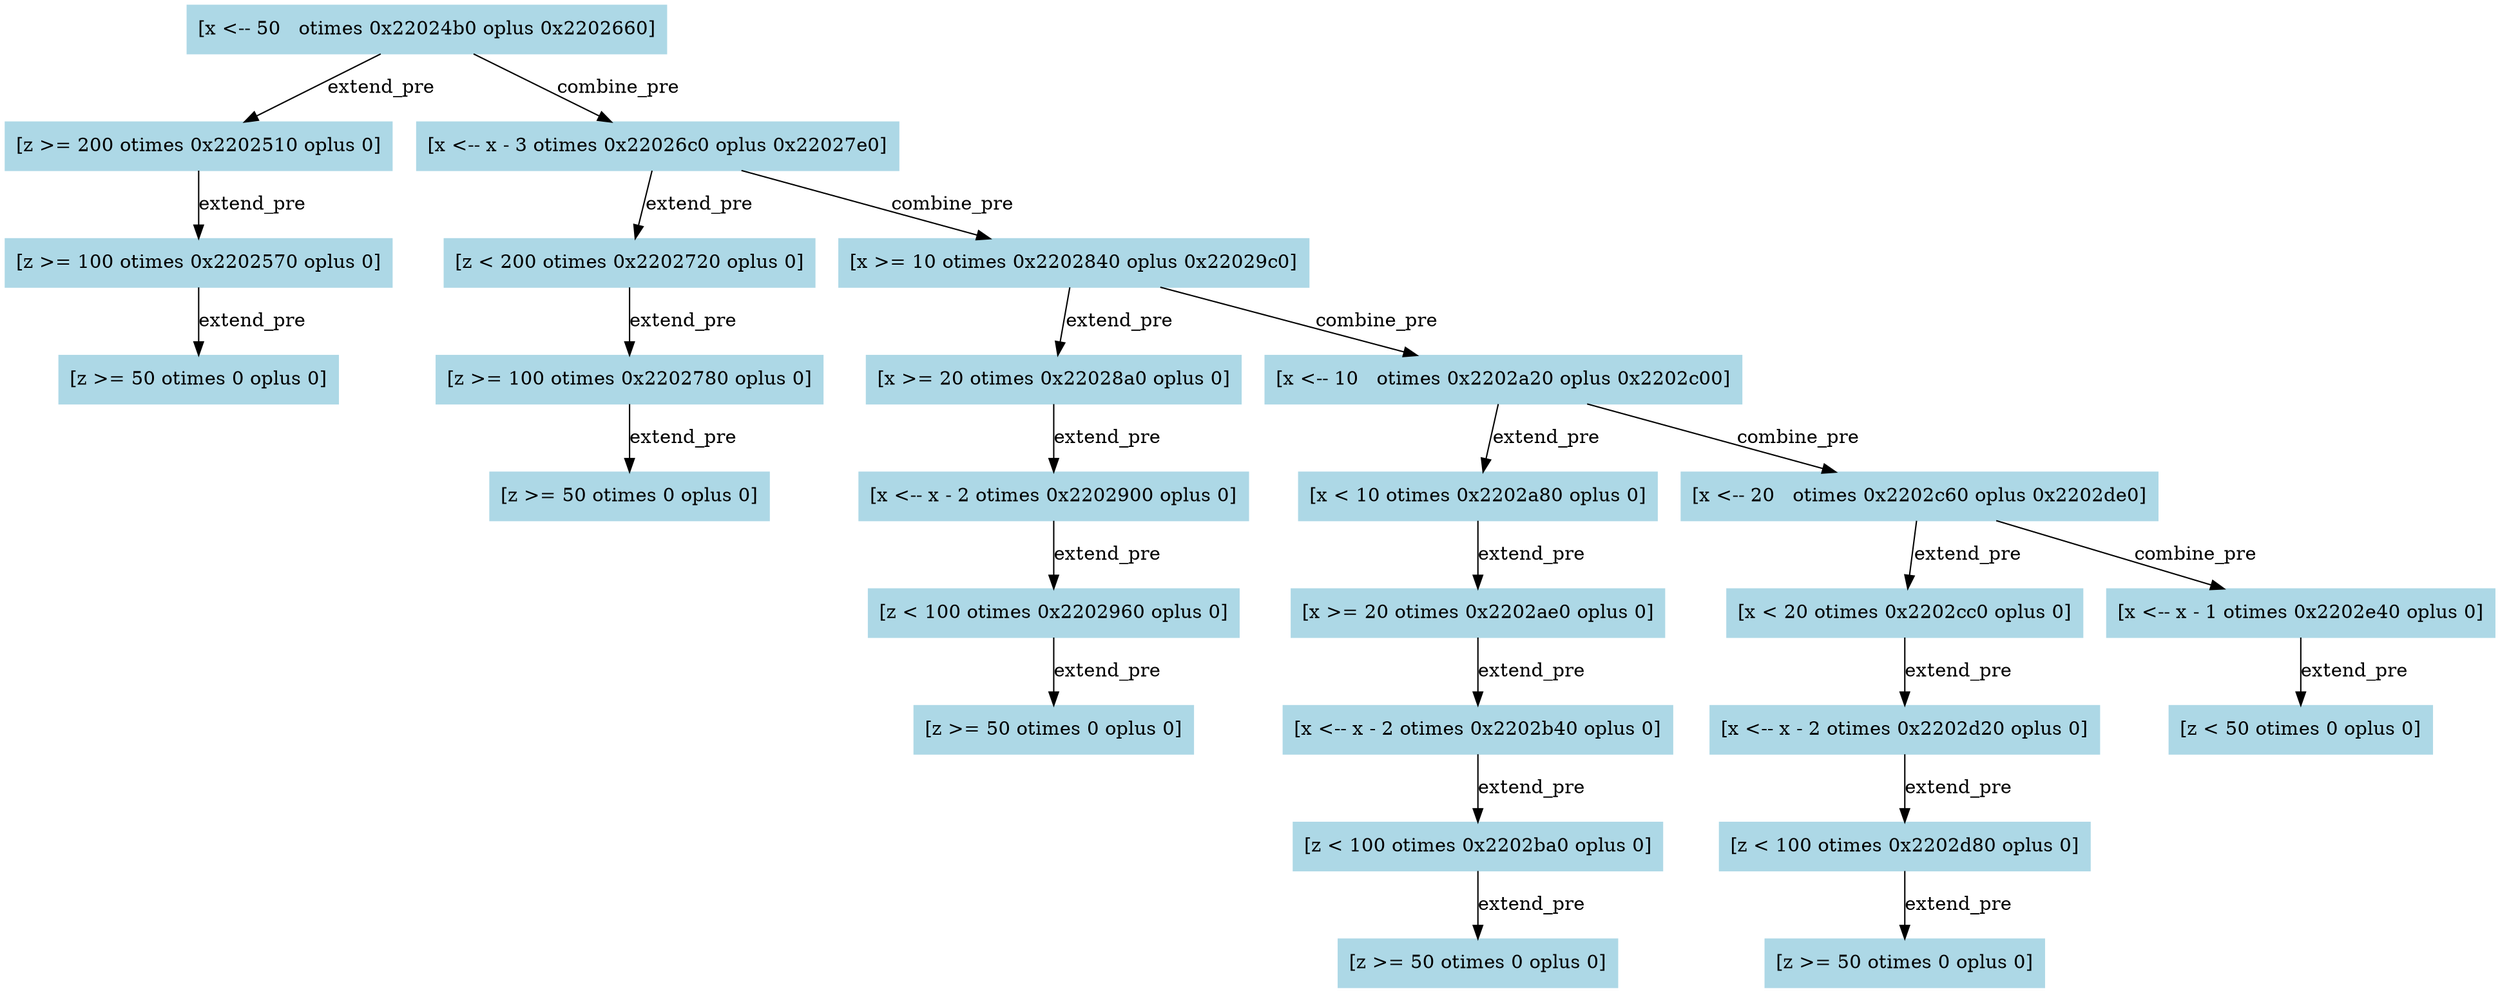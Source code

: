 digraph "[IF x <= y THEN]" {
"0x2202450" [label="[x <-- 50   otimes 0x22024b0 oplus 0x2202660]", color=lightblue,style=filled,shape=box]
"0x2202450" -> "0x22024b0" [label=extend_pre,color=black]
"0x22024b0" [label="[z >= 200 otimes 0x2202510 oplus 0]", color=lightblue,style=filled,shape=box]
"0x22024b0" -> "0x2202510" [label=extend_pre,color=black]
"0x2202510" [label="[z >= 100 otimes 0x2202570 oplus 0]", color=lightblue,style=filled,shape=box]
"0x2202510" -> "0x2202570" [label=extend_pre,color=black]
"0x2202570" [label="[z >= 50 otimes 0 oplus 0]", color=lightblue,style=filled,shape=box]
"0x2202450" -> "0x2202660" [label=combine_pre,color=black]
"0x2202660" [label="[x <-- x - 3 otimes 0x22026c0 oplus 0x22027e0]", color=lightblue,style=filled,shape=box]
"0x2202660" -> "0x22026c0" [label=extend_pre,color=black]
"0x22026c0" [label="[z < 200 otimes 0x2202720 oplus 0]", color=lightblue,style=filled,shape=box]
"0x22026c0" -> "0x2202720" [label=extend_pre,color=black]
"0x2202720" [label="[z >= 100 otimes 0x2202780 oplus 0]", color=lightblue,style=filled,shape=box]
"0x2202720" -> "0x2202780" [label=extend_pre,color=black]
"0x2202780" [label="[z >= 50 otimes 0 oplus 0]", color=lightblue,style=filled,shape=box]
"0x2202660" -> "0x22027e0" [label=combine_pre,color=black]
"0x22027e0" [label="[x >= 10 otimes 0x2202840 oplus 0x22029c0]", color=lightblue,style=filled,shape=box]
"0x22027e0" -> "0x2202840" [label=extend_pre,color=black]
"0x2202840" [label="[x >= 20 otimes 0x22028a0 oplus 0]", color=lightblue,style=filled,shape=box]
"0x2202840" -> "0x22028a0" [label=extend_pre,color=black]
"0x22028a0" [label="[x <-- x - 2 otimes 0x2202900 oplus 0]", color=lightblue,style=filled,shape=box]
"0x22028a0" -> "0x2202900" [label=extend_pre,color=black]
"0x2202900" [label="[z < 100 otimes 0x2202960 oplus 0]", color=lightblue,style=filled,shape=box]
"0x2202900" -> "0x2202960" [label=extend_pre,color=black]
"0x2202960" [label="[z >= 50 otimes 0 oplus 0]", color=lightblue,style=filled,shape=box]
"0x22027e0" -> "0x22029c0" [label=combine_pre,color=black]
"0x22029c0" [label="[x <-- 10   otimes 0x2202a20 oplus 0x2202c00]", color=lightblue,style=filled,shape=box]
"0x22029c0" -> "0x2202a20" [label=extend_pre,color=black]
"0x2202a20" [label="[x < 10 otimes 0x2202a80 oplus 0]", color=lightblue,style=filled,shape=box]
"0x2202a20" -> "0x2202a80" [label=extend_pre,color=black]
"0x2202a80" [label="[x >= 20 otimes 0x2202ae0 oplus 0]", color=lightblue,style=filled,shape=box]
"0x2202a80" -> "0x2202ae0" [label=extend_pre,color=black]
"0x2202ae0" [label="[x <-- x - 2 otimes 0x2202b40 oplus 0]", color=lightblue,style=filled,shape=box]
"0x2202ae0" -> "0x2202b40" [label=extend_pre,color=black]
"0x2202b40" [label="[z < 100 otimes 0x2202ba0 oplus 0]", color=lightblue,style=filled,shape=box]
"0x2202b40" -> "0x2202ba0" [label=extend_pre,color=black]
"0x2202ba0" [label="[z >= 50 otimes 0 oplus 0]", color=lightblue,style=filled,shape=box]
"0x22029c0" -> "0x2202c00" [label=combine_pre,color=black]
"0x2202c00" [label="[x <-- 20   otimes 0x2202c60 oplus 0x2202de0]", color=lightblue,style=filled,shape=box]
"0x2202c00" -> "0x2202c60" [label=extend_pre,color=black]
"0x2202c60" [label="[x < 20 otimes 0x2202cc0 oplus 0]", color=lightblue,style=filled,shape=box]
"0x2202c60" -> "0x2202cc0" [label=extend_pre,color=black]
"0x2202cc0" [label="[x <-- x - 2 otimes 0x2202d20 oplus 0]", color=lightblue,style=filled,shape=box]
"0x2202cc0" -> "0x2202d20" [label=extend_pre,color=black]
"0x2202d20" [label="[z < 100 otimes 0x2202d80 oplus 0]", color=lightblue,style=filled,shape=box]
"0x2202d20" -> "0x2202d80" [label=extend_pre,color=black]
"0x2202d80" [label="[z >= 50 otimes 0 oplus 0]", color=lightblue,style=filled,shape=box]
"0x2202c00" -> "0x2202de0" [label=combine_pre,color=black]
"0x2202de0" [label="[x <-- x - 1 otimes 0x2202e40 oplus 0]", color=lightblue,style=filled,shape=box]
"0x2202de0" -> "0x2202e40" [label=extend_pre,color=black]
"0x2202e40" [label="[z < 50 otimes 0 oplus 0]", color=lightblue,style=filled,shape=box]
}


